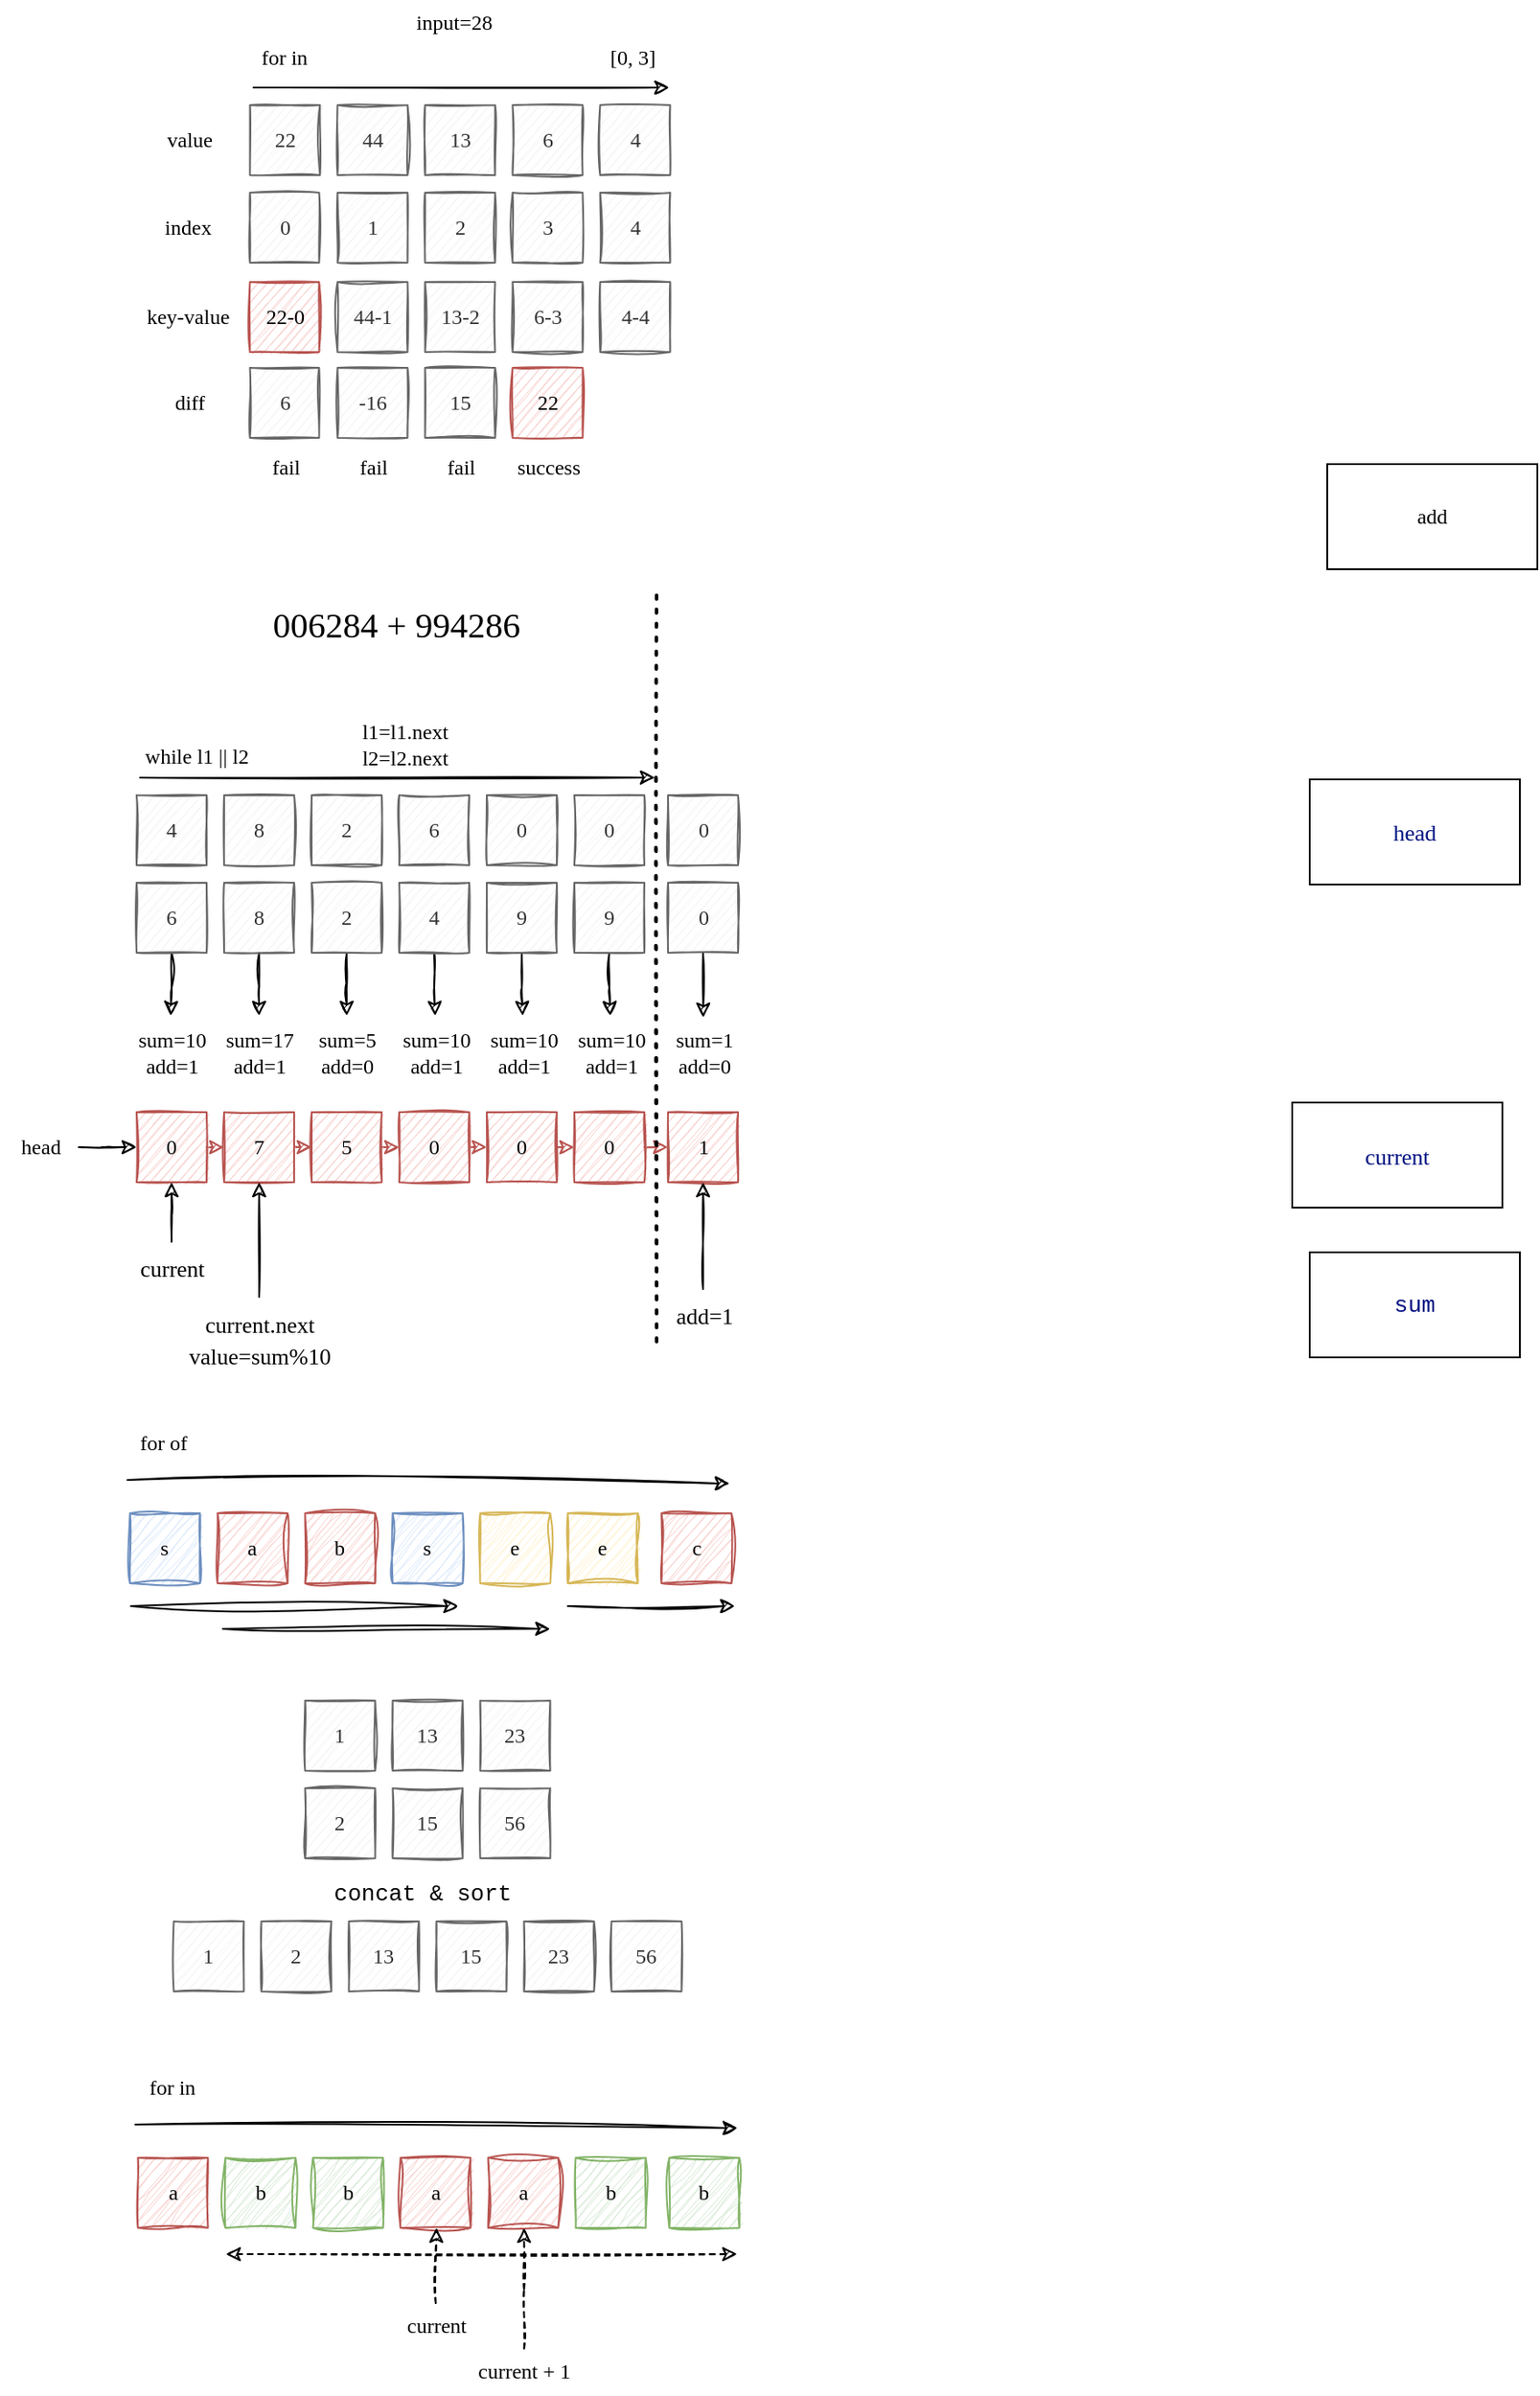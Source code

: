 <mxfile version="20.8.13" type="github">
  <diagram id="7QcRPGXFzInOJEVMT8tc" name="第 1 页">
    <mxGraphModel dx="2003" dy="776" grid="0" gridSize="10" guides="1" tooltips="1" connect="1" arrows="1" fold="1" page="1" pageScale="1" pageWidth="827" pageHeight="1169" background="#FFFFFF" math="0" shadow="0">
      <root>
        <mxCell id="0" />
        <mxCell id="1" parent="0" />
        <mxCell id="w3G1MUD0EUf8Qzg8k7WU-1" value="add" style="rounded=0;whiteSpace=wrap;html=1;fontFamily=Comic Sans MS;" parent="1" vertex="1">
          <mxGeometry x="620" y="280" width="120" height="60" as="geometry" />
        </mxCell>
        <mxCell id="w3G1MUD0EUf8Qzg8k7WU-2" value="&lt;div style=&quot;background-color: rgb(255, 255, 255); font-size: 13px; line-height: 18px;&quot;&gt;&lt;span style=&quot;color: #001080;&quot;&gt;head&lt;/span&gt;&lt;/div&gt;" style="rounded=0;whiteSpace=wrap;html=1;fontFamily=Comic Sans MS;" parent="1" vertex="1">
          <mxGeometry x="610" y="460" width="120" height="60" as="geometry" />
        </mxCell>
        <mxCell id="w3G1MUD0EUf8Qzg8k7WU-3" value="&lt;div style=&quot;background-color: rgb(255, 255, 255); font-size: 13px; line-height: 18px;&quot;&gt;&lt;span style=&quot;color: #001080;&quot;&gt;current&lt;/span&gt;&lt;/div&gt;" style="rounded=0;whiteSpace=wrap;html=1;fontFamily=Comic Sans MS;" parent="1" vertex="1">
          <mxGeometry x="600" y="644.5" width="120" height="60" as="geometry" />
        </mxCell>
        <mxCell id="w3G1MUD0EUf8Qzg8k7WU-4" value="&lt;div style=&quot;background-color: rgb(255, 255, 255); font-size: 13px; line-height: 18px;&quot;&gt;&lt;div style=&quot;font-family: Consolas, &amp;quot;Courier New&amp;quot;, monospace; line-height: 18px;&quot;&gt;&lt;span style=&quot;color: #001080;&quot;&gt;sum&lt;/span&gt;&lt;/div&gt;&lt;/div&gt;" style="rounded=0;whiteSpace=wrap;html=1;fontFamily=Comic Sans MS;" parent="1" vertex="1">
          <mxGeometry x="610" y="730" width="120" height="60" as="geometry" />
        </mxCell>
        <mxCell id="w3G1MUD0EUf8Qzg8k7WU-5" value="4" style="rounded=0;whiteSpace=wrap;html=1;fontFamily=Comic Sans MS;sketch=1;fillColor=#f5f5f5;strokeColor=#666666;fontColor=#333333;" parent="1" vertex="1">
          <mxGeometry x="-60" y="469" width="40" height="40" as="geometry" />
        </mxCell>
        <mxCell id="w3G1MUD0EUf8Qzg8k7WU-6" value="8" style="rounded=0;whiteSpace=wrap;html=1;fontFamily=Comic Sans MS;sketch=1;fillColor=#f5f5f5;strokeColor=#666666;fontColor=#333333;" parent="1" vertex="1">
          <mxGeometry x="-10" y="469" width="40" height="40" as="geometry" />
        </mxCell>
        <mxCell id="w3G1MUD0EUf8Qzg8k7WU-7" value="2" style="rounded=0;whiteSpace=wrap;html=1;fontFamily=Comic Sans MS;sketch=1;fillColor=#f5f5f5;strokeColor=#666666;fontColor=#333333;" parent="1" vertex="1">
          <mxGeometry x="40" y="469" width="40" height="40" as="geometry" />
        </mxCell>
        <mxCell id="w3G1MUD0EUf8Qzg8k7WU-8" value="6" style="rounded=0;whiteSpace=wrap;html=1;fontFamily=Comic Sans MS;sketch=1;fillColor=#f5f5f5;strokeColor=#666666;fontColor=#333333;" parent="1" vertex="1">
          <mxGeometry x="90" y="469" width="40" height="40" as="geometry" />
        </mxCell>
        <mxCell id="w3G1MUD0EUf8Qzg8k7WU-28" style="edgeStyle=orthogonalEdgeStyle;rounded=0;orthogonalLoop=1;jettySize=auto;html=1;exitX=0.5;exitY=1;exitDx=0;exitDy=0;fontFamily=Comic Sans MS;fontSize=16;sketch=1;fontColor=#000000;" parent="1" source="w3G1MUD0EUf8Qzg8k7WU-9" target="w3G1MUD0EUf8Qzg8k7WU-27" edge="1">
          <mxGeometry relative="1" as="geometry" />
        </mxCell>
        <mxCell id="w3G1MUD0EUf8Qzg8k7WU-9" value="6" style="rounded=0;whiteSpace=wrap;html=1;fontFamily=Comic Sans MS;sketch=1;fillColor=#f5f5f5;strokeColor=#666666;fontColor=#333333;" parent="1" vertex="1">
          <mxGeometry x="-60" y="519" width="40" height="40" as="geometry" />
        </mxCell>
        <mxCell id="w3G1MUD0EUf8Qzg8k7WU-31" style="edgeStyle=orthogonalEdgeStyle;rounded=0;orthogonalLoop=1;jettySize=auto;html=1;exitX=0.5;exitY=1;exitDx=0;exitDy=0;fontFamily=Comic Sans MS;fontSize=12;sketch=1;fontColor=#000000;" parent="1" source="w3G1MUD0EUf8Qzg8k7WU-10" target="w3G1MUD0EUf8Qzg8k7WU-30" edge="1">
          <mxGeometry relative="1" as="geometry" />
        </mxCell>
        <mxCell id="w3G1MUD0EUf8Qzg8k7WU-10" value="8" style="rounded=0;whiteSpace=wrap;html=1;fontFamily=Comic Sans MS;sketch=1;fillColor=#f5f5f5;strokeColor=#666666;fontColor=#333333;" parent="1" vertex="1">
          <mxGeometry x="-10" y="519" width="40" height="40" as="geometry" />
        </mxCell>
        <mxCell id="w3G1MUD0EUf8Qzg8k7WU-34" style="edgeStyle=orthogonalEdgeStyle;rounded=0;orthogonalLoop=1;jettySize=auto;html=1;exitX=0.5;exitY=1;exitDx=0;exitDy=0;fontFamily=Comic Sans MS;fontSize=12;sketch=1;fontColor=#000000;" parent="1" source="w3G1MUD0EUf8Qzg8k7WU-11" target="w3G1MUD0EUf8Qzg8k7WU-33" edge="1">
          <mxGeometry relative="1" as="geometry" />
        </mxCell>
        <mxCell id="w3G1MUD0EUf8Qzg8k7WU-11" value="2" style="rounded=0;whiteSpace=wrap;html=1;fontFamily=Comic Sans MS;sketch=1;fillColor=#f5f5f5;strokeColor=#666666;fontColor=#333333;" parent="1" vertex="1">
          <mxGeometry x="40" y="519" width="40" height="40" as="geometry" />
        </mxCell>
        <mxCell id="w3G1MUD0EUf8Qzg8k7WU-39" style="edgeStyle=orthogonalEdgeStyle;rounded=0;orthogonalLoop=1;jettySize=auto;html=1;exitX=0.5;exitY=1;exitDx=0;exitDy=0;fontFamily=Comic Sans MS;fontSize=12;sketch=1;fontColor=#000000;" parent="1" source="w3G1MUD0EUf8Qzg8k7WU-12" target="w3G1MUD0EUf8Qzg8k7WU-35" edge="1">
          <mxGeometry relative="1" as="geometry" />
        </mxCell>
        <mxCell id="w3G1MUD0EUf8Qzg8k7WU-12" value="4" style="rounded=0;whiteSpace=wrap;html=1;fontFamily=Comic Sans MS;sketch=1;fillColor=#f5f5f5;strokeColor=#666666;fontColor=#333333;" parent="1" vertex="1">
          <mxGeometry x="90" y="519" width="40" height="40" as="geometry" />
        </mxCell>
        <mxCell id="w3G1MUD0EUf8Qzg8k7WU-40" style="edgeStyle=orthogonalEdgeStyle;rounded=0;orthogonalLoop=1;jettySize=auto;html=1;exitX=0.5;exitY=1;exitDx=0;exitDy=0;fontFamily=Comic Sans MS;fontSize=12;sketch=1;fontColor=#000000;" parent="1" source="w3G1MUD0EUf8Qzg8k7WU-13" target="w3G1MUD0EUf8Qzg8k7WU-36" edge="1">
          <mxGeometry relative="1" as="geometry" />
        </mxCell>
        <mxCell id="w3G1MUD0EUf8Qzg8k7WU-13" value="9" style="rounded=0;whiteSpace=wrap;html=1;fontFamily=Comic Sans MS;sketch=1;fillColor=#f5f5f5;strokeColor=#666666;fontColor=#333333;" parent="1" vertex="1">
          <mxGeometry x="140" y="519" width="40" height="40" as="geometry" />
        </mxCell>
        <mxCell id="w3G1MUD0EUf8Qzg8k7WU-41" style="edgeStyle=orthogonalEdgeStyle;rounded=0;orthogonalLoop=1;jettySize=auto;html=1;exitX=0.5;exitY=1;exitDx=0;exitDy=0;fontFamily=Comic Sans MS;fontSize=12;sketch=1;fontColor=#000000;" parent="1" source="w3G1MUD0EUf8Qzg8k7WU-14" target="w3G1MUD0EUf8Qzg8k7WU-37" edge="1">
          <mxGeometry relative="1" as="geometry" />
        </mxCell>
        <mxCell id="w3G1MUD0EUf8Qzg8k7WU-14" value="9" style="rounded=0;whiteSpace=wrap;html=1;fontFamily=Comic Sans MS;sketch=1;fillColor=#f5f5f5;strokeColor=#666666;fontColor=#333333;" parent="1" vertex="1">
          <mxGeometry x="190" y="519" width="40" height="40" as="geometry" />
        </mxCell>
        <mxCell id="w3G1MUD0EUf8Qzg8k7WU-16" value="006284 + 994286" style="text;html=1;align=center;verticalAlign=middle;resizable=0;points=[];autosize=1;strokeColor=none;fillColor=none;fontSize=20;fontFamily=Comic Sans MS;sketch=1;fontColor=#000000;" parent="1" vertex="1">
          <mxGeometry x="-5" y="353" width="186" height="36" as="geometry" />
        </mxCell>
        <mxCell id="w3G1MUD0EUf8Qzg8k7WU-20" value="0" style="rounded=0;whiteSpace=wrap;html=1;fontFamily=Comic Sans MS;sketch=1;fillColor=#f5f5f5;strokeColor=#666666;fontColor=#333333;" parent="1" vertex="1">
          <mxGeometry x="140" y="469" width="40" height="40" as="geometry" />
        </mxCell>
        <mxCell id="w3G1MUD0EUf8Qzg8k7WU-21" value="0" style="rounded=0;whiteSpace=wrap;html=1;fontFamily=Comic Sans MS;sketch=1;fillColor=#f5f5f5;strokeColor=#666666;fontColor=#333333;" parent="1" vertex="1">
          <mxGeometry x="190" y="469" width="40" height="40" as="geometry" />
        </mxCell>
        <mxCell id="w3G1MUD0EUf8Qzg8k7WU-24" value="" style="endArrow=classic;html=1;rounded=0;fontFamily=Comic Sans MS;fontSize=14;sketch=1;fontColor=#000000;" parent="1" edge="1">
          <mxGeometry width="50" height="50" relative="1" as="geometry">
            <mxPoint x="-58" y="459" as="sourcePoint" />
            <mxPoint x="236" y="459" as="targetPoint" />
          </mxGeometry>
        </mxCell>
        <mxCell id="w3G1MUD0EUf8Qzg8k7WU-27" value="sum=10&lt;br style=&quot;font-size: 12px;&quot;&gt;add=1" style="text;html=1;align=center;verticalAlign=middle;resizable=0;points=[];autosize=1;strokeColor=none;fillColor=none;fontSize=12;fontFamily=Comic Sans MS;sketch=1;fontColor=#000000;" parent="1" vertex="1">
          <mxGeometry x="-69.5" y="595" width="58" height="41" as="geometry" />
        </mxCell>
        <mxCell id="w3G1MUD0EUf8Qzg8k7WU-30" value="sum=17&lt;br style=&quot;font-size: 12px;&quot;&gt;add=1" style="text;html=1;align=center;verticalAlign=middle;resizable=0;points=[];autosize=1;strokeColor=none;fillColor=none;fontSize=12;fontFamily=Comic Sans MS;sketch=1;fontColor=#000000;" parent="1" vertex="1">
          <mxGeometry x="-19" y="595" width="58" height="41" as="geometry" />
        </mxCell>
        <mxCell id="w3G1MUD0EUf8Qzg8k7WU-33" value="sum=5&lt;br style=&quot;font-size: 12px;&quot;&gt;add=0" style="text;html=1;align=center;verticalAlign=middle;resizable=0;points=[];autosize=1;strokeColor=none;fillColor=none;fontSize=12;fontFamily=Comic Sans MS;sketch=1;fontColor=#000000;" parent="1" vertex="1">
          <mxGeometry x="33.5" y="595" width="53" height="41" as="geometry" />
        </mxCell>
        <mxCell id="w3G1MUD0EUf8Qzg8k7WU-35" value="sum=10&lt;br style=&quot;font-size: 12px;&quot;&gt;add=1" style="text;html=1;align=center;verticalAlign=middle;resizable=0;points=[];autosize=1;strokeColor=none;fillColor=none;fontSize=12;fontFamily=Comic Sans MS;sketch=1;fontColor=#000000;" parent="1" vertex="1">
          <mxGeometry x="81.5" y="595" width="58" height="41" as="geometry" />
        </mxCell>
        <mxCell id="w3G1MUD0EUf8Qzg8k7WU-36" value="sum=10&lt;br style=&quot;font-size: 12px;&quot;&gt;add=1" style="text;html=1;align=center;verticalAlign=middle;resizable=0;points=[];autosize=1;strokeColor=none;fillColor=none;fontSize=12;fontFamily=Comic Sans MS;sketch=1;fontColor=#000000;" parent="1" vertex="1">
          <mxGeometry x="131.5" y="595" width="58" height="41" as="geometry" />
        </mxCell>
        <mxCell id="w3G1MUD0EUf8Qzg8k7WU-37" value="sum=10&lt;br style=&quot;font-size: 12px;&quot;&gt;add=1" style="text;html=1;align=center;verticalAlign=middle;resizable=0;points=[];autosize=1;strokeColor=none;fillColor=none;fontSize=12;fontFamily=Comic Sans MS;sketch=1;fontColor=#000000;" parent="1" vertex="1">
          <mxGeometry x="181.5" y="595" width="58" height="41" as="geometry" />
        </mxCell>
        <mxCell id="w3G1MUD0EUf8Qzg8k7WU-38" value="sum=1&lt;br style=&quot;font-size: 12px;&quot;&gt;add=0" style="text;html=1;align=center;verticalAlign=middle;resizable=0;points=[];autosize=1;strokeColor=none;fillColor=none;fontSize=12;fontFamily=Comic Sans MS;sketch=1;fontColor=#000000;" parent="1" vertex="1">
          <mxGeometry x="237.5" y="595" width="52" height="41" as="geometry" />
        </mxCell>
        <mxCell id="w3G1MUD0EUf8Qzg8k7WU-44" style="edgeStyle=orthogonalEdgeStyle;rounded=0;orthogonalLoop=1;jettySize=auto;html=1;exitX=0.5;exitY=1;exitDx=0;exitDy=0;entryX=0.503;entryY=0.024;entryDx=0;entryDy=0;entryPerimeter=0;fontFamily=Comic Sans MS;fontSize=12;sketch=1;fontColor=#000000;" parent="1" source="w3G1MUD0EUf8Qzg8k7WU-42" target="w3G1MUD0EUf8Qzg8k7WU-38" edge="1">
          <mxGeometry relative="1" as="geometry" />
        </mxCell>
        <mxCell id="w3G1MUD0EUf8Qzg8k7WU-42" value="0" style="rounded=0;whiteSpace=wrap;html=1;fontFamily=Comic Sans MS;sketch=1;fillColor=#f5f5f5;strokeColor=#666666;fontColor=#333333;" parent="1" vertex="1">
          <mxGeometry x="243.5" y="519" width="40" height="40" as="geometry" />
        </mxCell>
        <mxCell id="w3G1MUD0EUf8Qzg8k7WU-43" value="0" style="rounded=0;whiteSpace=wrap;html=1;fontFamily=Comic Sans MS;sketch=1;fillColor=#f5f5f5;strokeColor=#666666;fontColor=#333333;" parent="1" vertex="1">
          <mxGeometry x="243.5" y="469" width="40" height="40" as="geometry" />
        </mxCell>
        <mxCell id="w3G1MUD0EUf8Qzg8k7WU-61" style="edgeStyle=orthogonalEdgeStyle;rounded=0;orthogonalLoop=1;jettySize=auto;html=1;exitX=1;exitY=0.5;exitDx=0;exitDy=0;entryX=0;entryY=0.5;entryDx=0;entryDy=0;fontFamily=Comic Sans MS;fontSize=12;sketch=1;fontColor=#000000;fillColor=#f8cecc;strokeColor=#b85450;" parent="1" source="w3G1MUD0EUf8Qzg8k7WU-46" target="w3G1MUD0EUf8Qzg8k7WU-47" edge="1">
          <mxGeometry relative="1" as="geometry" />
        </mxCell>
        <mxCell id="w3G1MUD0EUf8Qzg8k7WU-46" value="0" style="rounded=0;whiteSpace=wrap;html=1;fontFamily=Comic Sans MS;sketch=1;fillColor=#f8cecc;strokeColor=#b85450;" parent="1" vertex="1">
          <mxGeometry x="-60" y="650" width="40" height="40" as="geometry" />
        </mxCell>
        <mxCell id="w3G1MUD0EUf8Qzg8k7WU-62" style="edgeStyle=orthogonalEdgeStyle;rounded=0;orthogonalLoop=1;jettySize=auto;html=1;exitX=1;exitY=0.5;exitDx=0;exitDy=0;entryX=0;entryY=0.5;entryDx=0;entryDy=0;fontFamily=Comic Sans MS;fontSize=12;sketch=1;fontColor=#000000;fillColor=#f8cecc;strokeColor=#b85450;" parent="1" source="w3G1MUD0EUf8Qzg8k7WU-47" target="w3G1MUD0EUf8Qzg8k7WU-48" edge="1">
          <mxGeometry relative="1" as="geometry" />
        </mxCell>
        <mxCell id="w3G1MUD0EUf8Qzg8k7WU-47" value="7" style="rounded=0;whiteSpace=wrap;html=1;fontFamily=Comic Sans MS;sketch=1;fillColor=#f8cecc;strokeColor=#b85450;" parent="1" vertex="1">
          <mxGeometry x="-10" y="650" width="40" height="40" as="geometry" />
        </mxCell>
        <mxCell id="w3G1MUD0EUf8Qzg8k7WU-63" style="edgeStyle=orthogonalEdgeStyle;rounded=0;orthogonalLoop=1;jettySize=auto;html=1;exitX=1;exitY=0.5;exitDx=0;exitDy=0;entryX=0;entryY=0.5;entryDx=0;entryDy=0;fontFamily=Comic Sans MS;fontSize=12;sketch=1;fontColor=#000000;fillColor=#f8cecc;strokeColor=#b85450;" parent="1" source="w3G1MUD0EUf8Qzg8k7WU-48" target="w3G1MUD0EUf8Qzg8k7WU-49" edge="1">
          <mxGeometry relative="1" as="geometry" />
        </mxCell>
        <mxCell id="w3G1MUD0EUf8Qzg8k7WU-48" value="5" style="rounded=0;whiteSpace=wrap;html=1;fontFamily=Comic Sans MS;sketch=1;fillColor=#f8cecc;strokeColor=#b85450;" parent="1" vertex="1">
          <mxGeometry x="40" y="650" width="40" height="40" as="geometry" />
        </mxCell>
        <mxCell id="w3G1MUD0EUf8Qzg8k7WU-64" style="edgeStyle=orthogonalEdgeStyle;rounded=0;orthogonalLoop=1;jettySize=auto;html=1;exitX=1;exitY=0.5;exitDx=0;exitDy=0;entryX=0;entryY=0.5;entryDx=0;entryDy=0;fontFamily=Comic Sans MS;fontSize=12;sketch=1;fontColor=#000000;fillColor=#f8cecc;strokeColor=#b85450;" parent="1" source="w3G1MUD0EUf8Qzg8k7WU-49" target="w3G1MUD0EUf8Qzg8k7WU-50" edge="1">
          <mxGeometry relative="1" as="geometry" />
        </mxCell>
        <mxCell id="w3G1MUD0EUf8Qzg8k7WU-49" value="0" style="rounded=0;whiteSpace=wrap;html=1;fontFamily=Comic Sans MS;sketch=1;fillColor=#f8cecc;strokeColor=#b85450;" parent="1" vertex="1">
          <mxGeometry x="90" y="650" width="40" height="40" as="geometry" />
        </mxCell>
        <mxCell id="w3G1MUD0EUf8Qzg8k7WU-65" style="edgeStyle=orthogonalEdgeStyle;rounded=0;orthogonalLoop=1;jettySize=auto;html=1;exitX=1;exitY=0.5;exitDx=0;exitDy=0;entryX=0;entryY=0.5;entryDx=0;entryDy=0;fontFamily=Comic Sans MS;fontSize=12;sketch=1;fontColor=#000000;fillColor=#f8cecc;strokeColor=#b85450;" parent="1" source="w3G1MUD0EUf8Qzg8k7WU-50" target="w3G1MUD0EUf8Qzg8k7WU-51" edge="1">
          <mxGeometry relative="1" as="geometry" />
        </mxCell>
        <mxCell id="w3G1MUD0EUf8Qzg8k7WU-50" value="0" style="rounded=0;whiteSpace=wrap;html=1;fontFamily=Comic Sans MS;sketch=1;fillColor=#f8cecc;strokeColor=#b85450;" parent="1" vertex="1">
          <mxGeometry x="140" y="650" width="40" height="40" as="geometry" />
        </mxCell>
        <mxCell id="w3G1MUD0EUf8Qzg8k7WU-83" style="edgeStyle=orthogonalEdgeStyle;rounded=0;sketch=1;orthogonalLoop=1;jettySize=auto;html=1;exitX=1;exitY=0.5;exitDx=0;exitDy=0;entryX=0;entryY=0.5;entryDx=0;entryDy=0;fontFamily=Comic Sans MS;fontSize=12;fontColor=#000000;fillColor=#f8cecc;strokeColor=#b85450;" parent="1" source="w3G1MUD0EUf8Qzg8k7WU-51" target="w3G1MUD0EUf8Qzg8k7WU-52" edge="1">
          <mxGeometry relative="1" as="geometry" />
        </mxCell>
        <mxCell id="w3G1MUD0EUf8Qzg8k7WU-51" value="0" style="rounded=0;whiteSpace=wrap;html=1;fontFamily=Comic Sans MS;sketch=1;fillColor=#f8cecc;strokeColor=#b85450;" parent="1" vertex="1">
          <mxGeometry x="190" y="650" width="40" height="40" as="geometry" />
        </mxCell>
        <mxCell id="w3G1MUD0EUf8Qzg8k7WU-52" value="1" style="rounded=0;whiteSpace=wrap;html=1;fontFamily=Comic Sans MS;sketch=1;fillColor=#f8cecc;strokeColor=#b85450;" parent="1" vertex="1">
          <mxGeometry x="243.5" y="650" width="40" height="40" as="geometry" />
        </mxCell>
        <mxCell id="w3G1MUD0EUf8Qzg8k7WU-54" style="edgeStyle=orthogonalEdgeStyle;rounded=0;orthogonalLoop=1;jettySize=auto;html=1;entryX=0.5;entryY=1;entryDx=0;entryDy=0;fontFamily=Comic Sans MS;fontSize=12;sketch=1;fontColor=#000000;" parent="1" source="w3G1MUD0EUf8Qzg8k7WU-53" target="w3G1MUD0EUf8Qzg8k7WU-46" edge="1">
          <mxGeometry relative="1" as="geometry" />
        </mxCell>
        <mxCell id="w3G1MUD0EUf8Qzg8k7WU-53" value="&lt;div style=&quot;background-color: rgb(255, 255, 255); font-size: 13px; line-height: 18px;&quot;&gt;&lt;span style=&quot;&quot;&gt;current&lt;/span&gt;&lt;/div&gt;" style="text;html=1;align=center;verticalAlign=middle;resizable=0;points=[];autosize=1;strokeColor=none;fillColor=none;fontSize=12;fontFamily=Comic Sans MS;sketch=1;fontColor=#000000;" parent="1" vertex="1">
          <mxGeometry x="-74" y="724" width="68" height="30" as="geometry" />
        </mxCell>
        <mxCell id="w3G1MUD0EUf8Qzg8k7WU-58" style="edgeStyle=orthogonalEdgeStyle;rounded=0;orthogonalLoop=1;jettySize=auto;html=1;entryX=0;entryY=0.5;entryDx=0;entryDy=0;fontFamily=Comic Sans MS;fontSize=12;sketch=1;fontColor=#000000;" parent="1" source="w3G1MUD0EUf8Qzg8k7WU-56" target="w3G1MUD0EUf8Qzg8k7WU-46" edge="1">
          <mxGeometry relative="1" as="geometry" />
        </mxCell>
        <mxCell id="w3G1MUD0EUf8Qzg8k7WU-56" value="head" style="text;html=1;align=center;verticalAlign=middle;resizable=0;points=[];autosize=1;strokeColor=none;fillColor=none;fontSize=12;fontFamily=Comic Sans MS;sketch=1;fontColor=#000000;" parent="1" vertex="1">
          <mxGeometry x="-138" y="657" width="45" height="26" as="geometry" />
        </mxCell>
        <mxCell id="w3G1MUD0EUf8Qzg8k7WU-60" style="edgeStyle=orthogonalEdgeStyle;rounded=0;orthogonalLoop=1;jettySize=auto;html=1;entryX=0.5;entryY=1;entryDx=0;entryDy=0;fontFamily=Comic Sans MS;fontSize=12;sketch=1;fontColor=#000000;" parent="1" source="w3G1MUD0EUf8Qzg8k7WU-59" target="w3G1MUD0EUf8Qzg8k7WU-47" edge="1">
          <mxGeometry relative="1" as="geometry" />
        </mxCell>
        <mxCell id="w3G1MUD0EUf8Qzg8k7WU-59" value="&lt;div style=&quot;background-color: rgb(255, 255, 255); font-size: 13px; line-height: 18px;&quot;&gt;&lt;span style=&quot;&quot;&gt;current&lt;/span&gt;.&lt;span style=&quot;&quot;&gt;next&lt;br&gt;value=sum%10&lt;/span&gt;&lt;/div&gt;" style="text;html=1;align=center;verticalAlign=middle;resizable=0;points=[];autosize=1;strokeColor=none;fillColor=none;fontSize=12;fontFamily=Comic Sans MS;sketch=1;fontColor=#000000;" parent="1" vertex="1">
          <mxGeometry x="-42" y="755.5" width="104" height="48" as="geometry" />
        </mxCell>
        <mxCell id="w3G1MUD0EUf8Qzg8k7WU-71" value="" style="endArrow=none;dashed=1;html=1;dashPattern=1 3;strokeWidth=2;rounded=0;fontFamily=Comic Sans MS;fontSize=12;sketch=1;fontColor=#000000;" parent="1" edge="1">
          <mxGeometry width="50" height="50" relative="1" as="geometry">
            <mxPoint x="237" y="781" as="sourcePoint" />
            <mxPoint x="237" y="352" as="targetPoint" />
          </mxGeometry>
        </mxCell>
        <mxCell id="w3G1MUD0EUf8Qzg8k7WU-73" style="edgeStyle=orthogonalEdgeStyle;rounded=0;orthogonalLoop=1;jettySize=auto;html=1;entryX=0.5;entryY=1;entryDx=0;entryDy=0;fontFamily=Comic Sans MS;fontSize=12;sketch=1;fontColor=#000000;" parent="1" source="w3G1MUD0EUf8Qzg8k7WU-72" target="w3G1MUD0EUf8Qzg8k7WU-52" edge="1">
          <mxGeometry relative="1" as="geometry" />
        </mxCell>
        <mxCell id="w3G1MUD0EUf8Qzg8k7WU-72" value="&lt;div style=&quot;background-color: rgb(255, 255, 255); font-size: 13px; line-height: 18px;&quot;&gt;&lt;font&gt;add=1&lt;/font&gt;&lt;/div&gt;" style="text;html=1;align=center;verticalAlign=middle;resizable=0;points=[];autosize=1;strokeColor=none;fillColor=none;fontSize=12;fontFamily=Comic Sans MS;sketch=1;fontColor=#000000;" parent="1" vertex="1">
          <mxGeometry x="236.5" y="751" width="54" height="30" as="geometry" />
        </mxCell>
        <mxCell id="w3G1MUD0EUf8Qzg8k7WU-75" value="while&amp;nbsp;&lt;span style=&quot;&quot;&gt;l1 || l2&lt;/span&gt;&lt;br&gt;" style="text;html=1;align=center;verticalAlign=middle;resizable=0;points=[];autosize=1;strokeColor=none;fillColor=none;fontSize=12;fontFamily=Comic Sans MS;sketch=1;fontColor=#000000;" parent="1" vertex="1">
          <mxGeometry x="-69.5" y="434" width="87" height="26" as="geometry" />
        </mxCell>
        <mxCell id="w3G1MUD0EUf8Qzg8k7WU-76" value="&lt;span style=&quot;&quot;&gt;l1=l1.next&lt;/span&gt;&lt;br style=&quot;&quot;&gt;&lt;span style=&quot;&quot;&gt;l2=l2.next&lt;/span&gt;" style="text;html=1;align=center;verticalAlign=middle;resizable=0;points=[];autosize=1;strokeColor=none;fillColor=none;fontSize=12;fontFamily=Comic Sans MS;sketch=1;fontColor=#000000;" parent="1" vertex="1">
          <mxGeometry x="56" y="419" width="74" height="41" as="geometry" />
        </mxCell>
        <mxCell id="w3G1MUD0EUf8Qzg8k7WU-85" value="22" style="rounded=0;whiteSpace=wrap;html=1;fontFamily=Comic Sans MS;sketch=1;fillColor=#f5f5f5;strokeColor=#666666;fontColor=#333333;" parent="1" vertex="1">
          <mxGeometry x="4.75" y="75" width="40" height="40" as="geometry" />
        </mxCell>
        <mxCell id="w3G1MUD0EUf8Qzg8k7WU-86" value="44" style="rounded=0;whiteSpace=wrap;html=1;fontFamily=Comic Sans MS;sketch=1;fillColor=#f5f5f5;strokeColor=#666666;fontColor=#333333;" parent="1" vertex="1">
          <mxGeometry x="54.75" y="75" width="40" height="40" as="geometry" />
        </mxCell>
        <mxCell id="w3G1MUD0EUf8Qzg8k7WU-87" value="13" style="rounded=0;whiteSpace=wrap;html=1;fontFamily=Comic Sans MS;sketch=1;fillColor=#f5f5f5;strokeColor=#666666;fontColor=#333333;" parent="1" vertex="1">
          <mxGeometry x="104.75" y="75" width="40" height="40" as="geometry" />
        </mxCell>
        <mxCell id="w3G1MUD0EUf8Qzg8k7WU-88" value="6" style="rounded=0;whiteSpace=wrap;html=1;fontFamily=Comic Sans MS;sketch=1;fillColor=#f5f5f5;strokeColor=#666666;fontColor=#333333;" parent="1" vertex="1">
          <mxGeometry x="154.75" y="75" width="40" height="40" as="geometry" />
        </mxCell>
        <mxCell id="w3G1MUD0EUf8Qzg8k7WU-89" value="0" style="rounded=0;whiteSpace=wrap;html=1;fontFamily=Comic Sans MS;sketch=1;fillColor=#f5f5f5;strokeColor=#666666;fontColor=#333333;" parent="1" vertex="1">
          <mxGeometry x="4.75" y="125" width="39.5" height="40" as="geometry" />
        </mxCell>
        <mxCell id="w3G1MUD0EUf8Qzg8k7WU-90" value="1" style="rounded=0;whiteSpace=wrap;html=1;fontFamily=Comic Sans MS;sketch=1;fillColor=#f5f5f5;strokeColor=#666666;fontColor=#333333;" parent="1" vertex="1">
          <mxGeometry x="54.75" y="125" width="40" height="40" as="geometry" />
        </mxCell>
        <mxCell id="w3G1MUD0EUf8Qzg8k7WU-91" value="2" style="rounded=0;whiteSpace=wrap;html=1;fontFamily=Comic Sans MS;sketch=1;fillColor=#f5f5f5;strokeColor=#666666;fontColor=#333333;" parent="1" vertex="1">
          <mxGeometry x="104.75" y="125" width="40" height="40" as="geometry" />
        </mxCell>
        <mxCell id="w3G1MUD0EUf8Qzg8k7WU-92" value="3" style="rounded=0;whiteSpace=wrap;html=1;fontFamily=Comic Sans MS;sketch=1;fillColor=#f5f5f5;strokeColor=#666666;fontColor=#333333;" parent="1" vertex="1">
          <mxGeometry x="154.75" y="125" width="40" height="40" as="geometry" />
        </mxCell>
        <mxCell id="w3G1MUD0EUf8Qzg8k7WU-93" value="4" style="rounded=0;whiteSpace=wrap;html=1;fontFamily=Comic Sans MS;sketch=1;fillColor=#f5f5f5;strokeColor=#666666;fontColor=#333333;" parent="1" vertex="1">
          <mxGeometry x="204.75" y="125" width="40" height="40" as="geometry" />
        </mxCell>
        <mxCell id="w3G1MUD0EUf8Qzg8k7WU-95" value="4" style="rounded=0;whiteSpace=wrap;html=1;fontFamily=Comic Sans MS;sketch=1;fillColor=#f5f5f5;strokeColor=#666666;fontColor=#333333;" parent="1" vertex="1">
          <mxGeometry x="204.75" y="75" width="40" height="40" as="geometry" />
        </mxCell>
        <mxCell id="w3G1MUD0EUf8Qzg8k7WU-97" value="" style="endArrow=classic;html=1;rounded=0;fontFamily=Comic Sans MS;fontSize=14;sketch=1;fontColor=#000000;" parent="1" edge="1">
          <mxGeometry width="50" height="50" relative="1" as="geometry">
            <mxPoint x="6.75" y="65" as="sourcePoint" />
            <mxPoint x="244.25" y="65" as="targetPoint" />
          </mxGeometry>
        </mxCell>
        <mxCell id="w3G1MUD0EUf8Qzg8k7WU-98" value="for in" style="text;html=1;align=center;verticalAlign=middle;resizable=0;points=[];autosize=1;strokeColor=none;fillColor=none;fontSize=12;fontFamily=Comic Sans MS;sketch=1;fontColor=#000000;" parent="1" vertex="1">
          <mxGeometry x="-0.25" y="35" width="49" height="26" as="geometry" />
        </mxCell>
        <mxCell id="w3G1MUD0EUf8Qzg8k7WU-100" value="index" style="text;html=1;align=center;verticalAlign=middle;resizable=0;points=[];autosize=1;strokeColor=none;fillColor=none;fontSize=12;fontFamily=Comic Sans MS;fontColor=#000000;" parent="1" vertex="1">
          <mxGeometry x="-54.75" y="132" width="48" height="26" as="geometry" />
        </mxCell>
        <mxCell id="w3G1MUD0EUf8Qzg8k7WU-101" value="value" style="text;html=1;align=center;verticalAlign=middle;resizable=0;points=[];autosize=1;strokeColor=none;fillColor=none;fontSize=12;fontFamily=Comic Sans MS;fontColor=#000000;" parent="1" vertex="1">
          <mxGeometry x="-52.75" y="82" width="46" height="26" as="geometry" />
        </mxCell>
        <mxCell id="w3G1MUD0EUf8Qzg8k7WU-102" value="input=28" style="text;html=1;align=center;verticalAlign=middle;resizable=0;points=[];autosize=1;strokeColor=none;fillColor=none;fontSize=12;fontFamily=Comic Sans MS;fontColor=#000000;" parent="1" vertex="1">
          <mxGeometry x="87.75" y="15" width="67" height="26" as="geometry" />
        </mxCell>
        <mxCell id="w3G1MUD0EUf8Qzg8k7WU-119" value="22-0" style="rounded=0;whiteSpace=wrap;html=1;fontFamily=Comic Sans MS;sketch=1;fillColor=#f8cecc;strokeColor=#b85450;" parent="1" vertex="1">
          <mxGeometry x="4.75" y="176" width="39.5" height="40" as="geometry" />
        </mxCell>
        <mxCell id="w3G1MUD0EUf8Qzg8k7WU-120" value="44-1" style="rounded=0;whiteSpace=wrap;html=1;fontFamily=Comic Sans MS;sketch=1;fillColor=#f5f5f5;strokeColor=#666666;fontColor=#333333;" parent="1" vertex="1">
          <mxGeometry x="54.75" y="176" width="40" height="40" as="geometry" />
        </mxCell>
        <mxCell id="w3G1MUD0EUf8Qzg8k7WU-121" value="13-2" style="rounded=0;whiteSpace=wrap;html=1;fontFamily=Comic Sans MS;sketch=1;fillColor=#f5f5f5;strokeColor=#666666;fontColor=#333333;" parent="1" vertex="1">
          <mxGeometry x="104.75" y="176" width="40" height="40" as="geometry" />
        </mxCell>
        <mxCell id="w3G1MUD0EUf8Qzg8k7WU-122" value="6-3" style="rounded=0;whiteSpace=wrap;html=1;fontFamily=Comic Sans MS;sketch=1;fillColor=#f5f5f5;strokeColor=#666666;fontColor=#333333;" parent="1" vertex="1">
          <mxGeometry x="154.75" y="176" width="40" height="40" as="geometry" />
        </mxCell>
        <mxCell id="w3G1MUD0EUf8Qzg8k7WU-123" value="4-4" style="rounded=0;whiteSpace=wrap;html=1;fontFamily=Comic Sans MS;sketch=1;fillColor=#f5f5f5;strokeColor=#666666;fontColor=#333333;" parent="1" vertex="1">
          <mxGeometry x="204.75" y="176" width="40" height="40" as="geometry" />
        </mxCell>
        <mxCell id="w3G1MUD0EUf8Qzg8k7WU-124" value="key-value" style="text;html=1;align=center;verticalAlign=middle;resizable=0;points=[];autosize=1;strokeColor=none;fillColor=none;fontSize=12;fontFamily=Comic Sans MS;fontColor=#000000;" parent="1" vertex="1">
          <mxGeometry x="-65.75" y="183" width="70" height="26" as="geometry" />
        </mxCell>
        <mxCell id="w3G1MUD0EUf8Qzg8k7WU-125" value="6" style="rounded=0;whiteSpace=wrap;html=1;fontFamily=Comic Sans MS;sketch=1;fillColor=#f5f5f5;strokeColor=#666666;fontColor=#333333;" parent="1" vertex="1">
          <mxGeometry x="4.75" y="225" width="39.5" height="40" as="geometry" />
        </mxCell>
        <mxCell id="w3G1MUD0EUf8Qzg8k7WU-126" value="-16" style="rounded=0;whiteSpace=wrap;html=1;fontFamily=Comic Sans MS;sketch=1;fillColor=#f5f5f5;strokeColor=#666666;fontColor=#333333;" parent="1" vertex="1">
          <mxGeometry x="54.75" y="225" width="40" height="40" as="geometry" />
        </mxCell>
        <mxCell id="w3G1MUD0EUf8Qzg8k7WU-127" value="15" style="rounded=0;whiteSpace=wrap;html=1;fontFamily=Comic Sans MS;sketch=1;fillColor=#f5f5f5;strokeColor=#666666;fontColor=#333333;" parent="1" vertex="1">
          <mxGeometry x="104.75" y="225" width="40" height="40" as="geometry" />
        </mxCell>
        <mxCell id="w3G1MUD0EUf8Qzg8k7WU-128" value="22" style="rounded=0;whiteSpace=wrap;html=1;fontFamily=Comic Sans MS;sketch=1;fillColor=#f8cecc;strokeColor=#b85450;" parent="1" vertex="1">
          <mxGeometry x="154.75" y="225" width="40" height="40" as="geometry" />
        </mxCell>
        <mxCell id="w3G1MUD0EUf8Qzg8k7WU-130" value="diff" style="text;html=1;align=center;verticalAlign=middle;resizable=0;points=[];autosize=1;strokeColor=none;fillColor=none;fontSize=12;fontFamily=Comic Sans MS;fontColor=#000000;" parent="1" vertex="1">
          <mxGeometry x="-50.75" y="232" width="41" height="26" as="geometry" />
        </mxCell>
        <mxCell id="w3G1MUD0EUf8Qzg8k7WU-131" value="[0, 3]" style="text;html=1;align=center;verticalAlign=middle;resizable=0;points=[];autosize=1;strokeColor=none;fillColor=none;fontSize=12;fontFamily=Comic Sans MS;fontColor=#000000;" parent="1" vertex="1">
          <mxGeometry x="198.75" y="35" width="49" height="26" as="geometry" />
        </mxCell>
        <mxCell id="w3G1MUD0EUf8Qzg8k7WU-132" value="fail" style="text;html=1;align=center;verticalAlign=middle;resizable=0;points=[];autosize=1;strokeColor=none;fillColor=none;fontSize=12;fontFamily=Comic Sans MS;fontColor=#000000;" parent="1" vertex="1">
          <mxGeometry x="6.25" y="269" width="37" height="26" as="geometry" />
        </mxCell>
        <mxCell id="w3G1MUD0EUf8Qzg8k7WU-133" value="fail" style="text;html=1;align=center;verticalAlign=middle;resizable=0;points=[];autosize=1;strokeColor=none;fillColor=none;fontSize=12;fontFamily=Comic Sans MS;fontColor=#000000;" parent="1" vertex="1">
          <mxGeometry x="56.25" y="269" width="37" height="26" as="geometry" />
        </mxCell>
        <mxCell id="w3G1MUD0EUf8Qzg8k7WU-134" value="fail" style="text;html=1;align=center;verticalAlign=middle;resizable=0;points=[];autosize=1;strokeColor=none;fillColor=none;fontSize=12;fontFamily=Comic Sans MS;fontColor=#000000;" parent="1" vertex="1">
          <mxGeometry x="106.25" y="269" width="37" height="26" as="geometry" />
        </mxCell>
        <mxCell id="w3G1MUD0EUf8Qzg8k7WU-135" value="success" style="text;html=1;align=center;verticalAlign=middle;resizable=0;points=[];autosize=1;strokeColor=none;fillColor=none;fontSize=12;fontFamily=Comic Sans MS;fontColor=#000000;" parent="1" vertex="1">
          <mxGeometry x="144.25" y="269" width="61" height="26" as="geometry" />
        </mxCell>
        <mxCell id="MiXuOJ7r44rZ79M4c6DE-2" value="s" style="rounded=0;whiteSpace=wrap;html=1;fontFamily=Comic Sans MS;fillColor=#dae8fc;strokeColor=#6c8ebf;sketch=1;curveFitting=1;jiggle=2;" vertex="1" parent="1">
          <mxGeometry x="-63.75" y="879" width="40" height="40" as="geometry" />
        </mxCell>
        <mxCell id="MiXuOJ7r44rZ79M4c6DE-4" value="a" style="rounded=0;whiteSpace=wrap;html=1;fontFamily=Comic Sans MS;fillColor=#f8cecc;strokeColor=#b85450;sketch=1;curveFitting=1;jiggle=2;" vertex="1" parent="1">
          <mxGeometry x="-13.75" y="879" width="40" height="40" as="geometry" />
        </mxCell>
        <mxCell id="MiXuOJ7r44rZ79M4c6DE-6" value="b" style="rounded=0;whiteSpace=wrap;html=1;fontFamily=Comic Sans MS;fillColor=#f8cecc;strokeColor=#b85450;sketch=1;curveFitting=1;jiggle=2;" vertex="1" parent="1">
          <mxGeometry x="36.25" y="879" width="40" height="40" as="geometry" />
        </mxCell>
        <mxCell id="MiXuOJ7r44rZ79M4c6DE-8" value="s" style="rounded=0;whiteSpace=wrap;html=1;fontFamily=Comic Sans MS;fillColor=#dae8fc;strokeColor=#6c8ebf;sketch=1;curveFitting=1;jiggle=2;" vertex="1" parent="1">
          <mxGeometry x="86.25" y="879" width="40" height="40" as="geometry" />
        </mxCell>
        <mxCell id="MiXuOJ7r44rZ79M4c6DE-10" value="e" style="rounded=0;whiteSpace=wrap;html=1;fontFamily=Comic Sans MS;fillColor=#fff2cc;strokeColor=#d6b656;sketch=1;curveFitting=1;jiggle=2;" vertex="1" parent="1">
          <mxGeometry x="136.25" y="879" width="40" height="40" as="geometry" />
        </mxCell>
        <mxCell id="MiXuOJ7r44rZ79M4c6DE-12" value="e" style="rounded=0;whiteSpace=wrap;html=1;fontFamily=Comic Sans MS;fillColor=#fff2cc;strokeColor=#d6b656;sketch=1;curveFitting=1;jiggle=2;" vertex="1" parent="1">
          <mxGeometry x="186.25" y="879" width="40" height="40" as="geometry" />
        </mxCell>
        <mxCell id="MiXuOJ7r44rZ79M4c6DE-13" value="c" style="rounded=0;whiteSpace=wrap;html=1;fontFamily=Comic Sans MS;fillColor=#f8cecc;strokeColor=#b85450;sketch=1;curveFitting=1;jiggle=2;" vertex="1" parent="1">
          <mxGeometry x="239.75" y="879" width="40" height="40" as="geometry" />
        </mxCell>
        <mxCell id="MiXuOJ7r44rZ79M4c6DE-14" value="" style="endArrow=classic;html=1;rounded=0;sketch=1;curveFitting=1;jiggle=2;fontFamily=Comic Sans MS;" edge="1" parent="1">
          <mxGeometry width="50" height="50" relative="1" as="geometry">
            <mxPoint x="-63.25" y="932" as="sourcePoint" />
            <mxPoint x="123.75" y="932" as="targetPoint" />
          </mxGeometry>
        </mxCell>
        <mxCell id="MiXuOJ7r44rZ79M4c6DE-15" value="" style="endArrow=classic;html=1;rounded=0;sketch=1;curveFitting=1;jiggle=2;fontFamily=Comic Sans MS;" edge="1" parent="1">
          <mxGeometry width="50" height="50" relative="1" as="geometry">
            <mxPoint x="-10.75" y="945" as="sourcePoint" />
            <mxPoint x="176.25" y="945" as="targetPoint" />
          </mxGeometry>
        </mxCell>
        <mxCell id="MiXuOJ7r44rZ79M4c6DE-16" value="" style="endArrow=classic;html=1;rounded=0;sketch=1;curveFitting=1;jiggle=2;fontFamily=Comic Sans MS;" edge="1" parent="1">
          <mxGeometry width="50" height="50" relative="1" as="geometry">
            <mxPoint x="186.25" y="932" as="sourcePoint" />
            <mxPoint x="281.75" y="932" as="targetPoint" />
          </mxGeometry>
        </mxCell>
        <mxCell id="MiXuOJ7r44rZ79M4c6DE-17" value="" style="endArrow=classic;html=1;rounded=0;sketch=1;curveFitting=1;jiggle=2;fontFamily=Comic Sans MS;" edge="1" parent="1">
          <mxGeometry width="50" height="50" relative="1" as="geometry">
            <mxPoint x="-65.25" y="860" as="sourcePoint" />
            <mxPoint x="278.75" y="862" as="targetPoint" />
          </mxGeometry>
        </mxCell>
        <mxCell id="MiXuOJ7r44rZ79M4c6DE-18" value="for of" style="text;html=1;align=center;verticalAlign=middle;resizable=0;points=[];autosize=1;strokeColor=none;fillColor=none;fontFamily=Comic Sans MS;" vertex="1" parent="1">
          <mxGeometry x="-70.75" y="826" width="52" height="26" as="geometry" />
        </mxCell>
        <mxCell id="MiXuOJ7r44rZ79M4c6DE-19" value="a" style="rounded=0;whiteSpace=wrap;html=1;fontFamily=Comic Sans MS;fillColor=#f8cecc;strokeColor=#b85450;sketch=1;curveFitting=1;jiggle=2;" vertex="1" parent="1">
          <mxGeometry x="-59.25" y="1247" width="40" height="40" as="geometry" />
        </mxCell>
        <mxCell id="MiXuOJ7r44rZ79M4c6DE-20" value="b" style="rounded=0;whiteSpace=wrap;html=1;fontFamily=Comic Sans MS;fillColor=#d5e8d4;strokeColor=#82b366;sketch=1;curveFitting=1;jiggle=2;" vertex="1" parent="1">
          <mxGeometry x="-9.25" y="1247" width="40" height="40" as="geometry" />
        </mxCell>
        <mxCell id="MiXuOJ7r44rZ79M4c6DE-21" value="b" style="rounded=0;whiteSpace=wrap;html=1;fontFamily=Comic Sans MS;fillColor=#d5e8d4;strokeColor=#82b366;sketch=1;curveFitting=1;jiggle=2;" vertex="1" parent="1">
          <mxGeometry x="40.75" y="1247" width="40" height="40" as="geometry" />
        </mxCell>
        <mxCell id="MiXuOJ7r44rZ79M4c6DE-22" value="a" style="rounded=0;whiteSpace=wrap;html=1;fontFamily=Comic Sans MS;fillColor=#f8cecc;strokeColor=#b85450;sketch=1;curveFitting=1;jiggle=2;" vertex="1" parent="1">
          <mxGeometry x="90.75" y="1247" width="40" height="40" as="geometry" />
        </mxCell>
        <mxCell id="MiXuOJ7r44rZ79M4c6DE-23" value="a" style="rounded=0;whiteSpace=wrap;html=1;fontFamily=Comic Sans MS;fillColor=#f8cecc;strokeColor=#b85450;sketch=1;curveFitting=1;jiggle=2;" vertex="1" parent="1">
          <mxGeometry x="140.75" y="1247" width="40" height="40" as="geometry" />
        </mxCell>
        <mxCell id="MiXuOJ7r44rZ79M4c6DE-24" value="b" style="rounded=0;whiteSpace=wrap;html=1;fontFamily=Comic Sans MS;fillColor=#d5e8d4;strokeColor=#82b366;sketch=1;curveFitting=1;jiggle=2;" vertex="1" parent="1">
          <mxGeometry x="190.75" y="1247" width="40" height="40" as="geometry" />
        </mxCell>
        <mxCell id="MiXuOJ7r44rZ79M4c6DE-25" value="b" style="rounded=0;whiteSpace=wrap;html=1;fontFamily=Comic Sans MS;fillColor=#d5e8d4;strokeColor=#82b366;sketch=1;curveFitting=1;jiggle=2;" vertex="1" parent="1">
          <mxGeometry x="244.25" y="1247" width="40" height="40" as="geometry" />
        </mxCell>
        <mxCell id="MiXuOJ7r44rZ79M4c6DE-29" value="" style="endArrow=classic;html=1;rounded=0;sketch=1;curveFitting=1;jiggle=2;fontFamily=Comic Sans MS;" edge="1" parent="1">
          <mxGeometry width="50" height="50" relative="1" as="geometry">
            <mxPoint x="-60.75" y="1228" as="sourcePoint" />
            <mxPoint x="283.25" y="1230" as="targetPoint" />
          </mxGeometry>
        </mxCell>
        <mxCell id="MiXuOJ7r44rZ79M4c6DE-30" value="for in" style="text;html=1;align=center;verticalAlign=middle;resizable=0;points=[];autosize=1;strokeColor=none;fillColor=none;fontFamily=Comic Sans MS;" vertex="1" parent="1">
          <mxGeometry x="-64.25" y="1194" width="49" height="26" as="geometry" />
        </mxCell>
        <mxCell id="MiXuOJ7r44rZ79M4c6DE-31" value="" style="endArrow=classic;html=1;rounded=0;dashed=1;sketch=1;fontFamily=Comic Sans MS;startArrow=none;entryX=0.5;entryY=1;entryDx=0;entryDy=0;" edge="1" parent="1" source="MiXuOJ7r44rZ79M4c6DE-33">
          <mxGeometry width="50" height="50" relative="1" as="geometry">
            <mxPoint x="112.5" y="1324" as="sourcePoint" />
            <mxPoint x="111.25" y="1287" as="targetPoint" />
          </mxGeometry>
        </mxCell>
        <mxCell id="MiXuOJ7r44rZ79M4c6DE-33" value="current" style="text;html=1;align=center;verticalAlign=middle;resizable=0;points=[];autosize=1;strokeColor=none;fillColor=none;fontFamily=Comic Sans MS;" vertex="1" parent="1">
          <mxGeometry x="80.75" y="1330" width="60" height="26" as="geometry" />
        </mxCell>
        <mxCell id="MiXuOJ7r44rZ79M4c6DE-35" style="edgeStyle=orthogonalEdgeStyle;rounded=0;sketch=1;orthogonalLoop=1;jettySize=auto;html=1;entryX=0.5;entryY=1;entryDx=0;entryDy=0;dashed=1;fontFamily=Comic Sans MS;" edge="1" parent="1" source="MiXuOJ7r44rZ79M4c6DE-34">
          <mxGeometry relative="1" as="geometry">
            <mxPoint x="161.25" y="1287" as="targetPoint" />
          </mxGeometry>
        </mxCell>
        <mxCell id="MiXuOJ7r44rZ79M4c6DE-34" value="current + 1" style="text;html=1;align=center;verticalAlign=middle;resizable=0;points=[];autosize=1;strokeColor=none;fillColor=none;fontFamily=Comic Sans MS;" vertex="1" parent="1">
          <mxGeometry x="121.75" y="1356" width="79" height="26" as="geometry" />
        </mxCell>
        <mxCell id="MiXuOJ7r44rZ79M4c6DE-37" value="" style="endArrow=classic;startArrow=classic;html=1;rounded=0;dashed=1;sketch=1;fontFamily=Comic Sans MS;" edge="1" parent="1">
          <mxGeometry width="50" height="50" relative="1" as="geometry">
            <mxPoint x="-9" y="1302" as="sourcePoint" />
            <mxPoint x="283" y="1302" as="targetPoint" />
          </mxGeometry>
        </mxCell>
        <mxCell id="MiXuOJ7r44rZ79M4c6DE-39" value="1" style="rounded=0;whiteSpace=wrap;html=1;fontFamily=Comic Sans MS;sketch=1;fillColor=#f5f5f5;strokeColor=#666666;fontColor=#333333;" vertex="1" parent="1">
          <mxGeometry x="36.25" y="986" width="40" height="40" as="geometry" />
        </mxCell>
        <mxCell id="MiXuOJ7r44rZ79M4c6DE-40" value="13" style="rounded=0;whiteSpace=wrap;html=1;fontFamily=Comic Sans MS;sketch=1;fillColor=#f5f5f5;strokeColor=#666666;fontColor=#333333;" vertex="1" parent="1">
          <mxGeometry x="86.25" y="986" width="40" height="40" as="geometry" />
        </mxCell>
        <mxCell id="MiXuOJ7r44rZ79M4c6DE-41" value="23" style="rounded=0;whiteSpace=wrap;html=1;fontFamily=Comic Sans MS;sketch=1;fillColor=#f5f5f5;strokeColor=#666666;fontColor=#333333;" vertex="1" parent="1">
          <mxGeometry x="136.25" y="986" width="40" height="40" as="geometry" />
        </mxCell>
        <mxCell id="MiXuOJ7r44rZ79M4c6DE-43" value="2" style="rounded=0;whiteSpace=wrap;html=1;fontFamily=Comic Sans MS;sketch=1;fillColor=#f5f5f5;strokeColor=#666666;fontColor=#333333;" vertex="1" parent="1">
          <mxGeometry x="36.25" y="1036" width="40" height="40" as="geometry" />
        </mxCell>
        <mxCell id="MiXuOJ7r44rZ79M4c6DE-44" value="15" style="rounded=0;whiteSpace=wrap;html=1;fontFamily=Comic Sans MS;sketch=1;fillColor=#f5f5f5;strokeColor=#666666;fontColor=#333333;" vertex="1" parent="1">
          <mxGeometry x="86.25" y="1036" width="40" height="40" as="geometry" />
        </mxCell>
        <mxCell id="MiXuOJ7r44rZ79M4c6DE-45" value="56" style="rounded=0;whiteSpace=wrap;html=1;fontFamily=Comic Sans MS;sketch=1;fillColor=#f5f5f5;strokeColor=#666666;fontColor=#333333;" vertex="1" parent="1">
          <mxGeometry x="136.25" y="1036" width="40" height="40" as="geometry" />
        </mxCell>
        <mxCell id="MiXuOJ7r44rZ79M4c6DE-53" value="&lt;div style=&quot;background-color: rgb(255, 255, 255); font-family: Menlo, Monaco, &amp;quot;Courier New&amp;quot;, monospace; font-size: 13px; line-height: 20px;&quot;&gt;concat &amp;amp; sort&lt;/div&gt;" style="text;html=1;align=center;verticalAlign=middle;resizable=0;points=[];autosize=1;strokeColor=none;fillColor=none;fontFamily=Comic Sans MS;" vertex="1" parent="1">
          <mxGeometry x="43.25" y="1080" width="120" height="32" as="geometry" />
        </mxCell>
        <mxCell id="MiXuOJ7r44rZ79M4c6DE-54" value="1" style="rounded=0;whiteSpace=wrap;html=1;fontFamily=Comic Sans MS;sketch=1;fillColor=#f5f5f5;strokeColor=#666666;fontColor=#333333;" vertex="1" parent="1">
          <mxGeometry x="-38.75" y="1112" width="40" height="40" as="geometry" />
        </mxCell>
        <mxCell id="MiXuOJ7r44rZ79M4c6DE-55" value="2" style="rounded=0;whiteSpace=wrap;html=1;fontFamily=Comic Sans MS;sketch=1;fillColor=#f5f5f5;strokeColor=#666666;fontColor=#333333;" vertex="1" parent="1">
          <mxGeometry x="11.25" y="1112" width="40" height="40" as="geometry" />
        </mxCell>
        <mxCell id="MiXuOJ7r44rZ79M4c6DE-56" value="13" style="rounded=0;whiteSpace=wrap;html=1;fontFamily=Comic Sans MS;sketch=1;fillColor=#f5f5f5;strokeColor=#666666;fontColor=#333333;" vertex="1" parent="1">
          <mxGeometry x="61.25" y="1112" width="40" height="40" as="geometry" />
        </mxCell>
        <mxCell id="MiXuOJ7r44rZ79M4c6DE-57" value="15" style="rounded=0;whiteSpace=wrap;html=1;fontFamily=Comic Sans MS;sketch=1;fillColor=#f5f5f5;strokeColor=#666666;fontColor=#333333;" vertex="1" parent="1">
          <mxGeometry x="111.25" y="1112" width="40" height="40" as="geometry" />
        </mxCell>
        <mxCell id="MiXuOJ7r44rZ79M4c6DE-58" value="23" style="rounded=0;whiteSpace=wrap;html=1;fontFamily=Comic Sans MS;sketch=1;fillColor=#f5f5f5;strokeColor=#666666;fontColor=#333333;" vertex="1" parent="1">
          <mxGeometry x="161.25" y="1112" width="40" height="40" as="geometry" />
        </mxCell>
        <mxCell id="MiXuOJ7r44rZ79M4c6DE-59" value="56" style="rounded=0;whiteSpace=wrap;html=1;fontFamily=Comic Sans MS;sketch=1;fillColor=#f5f5f5;strokeColor=#666666;fontColor=#333333;" vertex="1" parent="1">
          <mxGeometry x="211.25" y="1112" width="40" height="40" as="geometry" />
        </mxCell>
      </root>
    </mxGraphModel>
  </diagram>
</mxfile>
